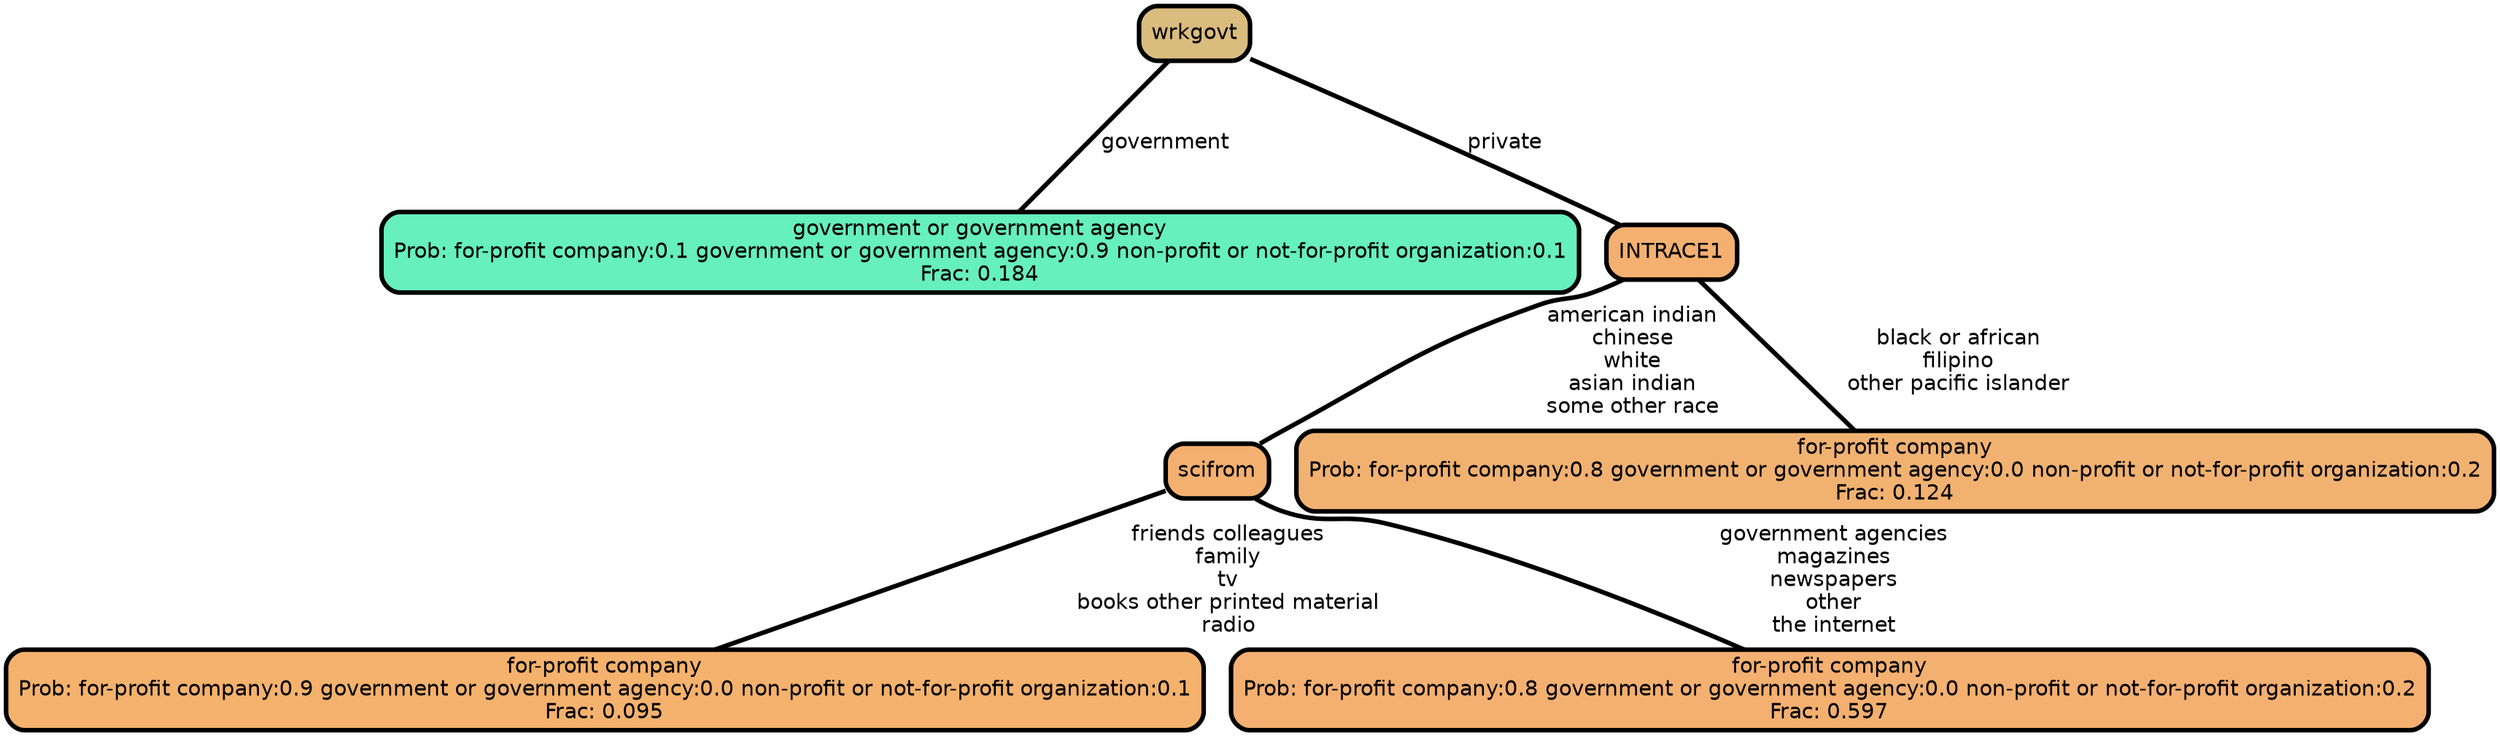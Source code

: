 graph Tree {
node [shape=box, style="filled, rounded",color="black",penwidth="3",fontcolor="black",                 fontname=helvetica] ;
graph [ranksep="0 equally", splines=straight,                 bgcolor=transparent, dpi=200] ;
edge [fontname=helvetica, color=black] ;
0 [label="government or government agency
Prob: for-profit company:0.1 government or government agency:0.9 non-profit or not-for-profit organization:0.1
Frac: 0.184", fillcolor="#66efbf"] ;
1 [label="wrkgovt", fillcolor="#d9bc7e"] ;
2 [label="for-profit company
Prob: for-profit company:0.9 government or government agency:0.0 non-profit or not-for-profit organization:0.1
Frac: 0.095", fillcolor="#f4b26d"] ;
3 [label="scifrom", fillcolor="#f4b070"] ;
4 [label="for-profit company
Prob: for-profit company:0.8 government or government agency:0.0 non-profit or not-for-profit organization:0.2
Frac: 0.597", fillcolor="#f4b070"] ;
5 [label="INTRACE1", fillcolor="#f3b070"] ;
6 [label="for-profit company
Prob: for-profit company:0.8 government or government agency:0.0 non-profit or not-for-profit organization:0.2
Frac: 0.124", fillcolor="#f1b271"] ;
1 -- 0 [label=" government",penwidth=3] ;
1 -- 5 [label=" private",penwidth=3] ;
3 -- 2 [label=" friends colleagues\n family\n tv\n books other printed material\n radio",penwidth=3] ;
3 -- 4 [label=" government agencies\n magazines\n newspapers\n other\n the internet",penwidth=3] ;
5 -- 3 [label=" american indian\n chinese\n white\n asian indian\n some other race",penwidth=3] ;
5 -- 6 [label=" black or african\n filipino\n other pacific islander",penwidth=3] ;
{rank = same;}}